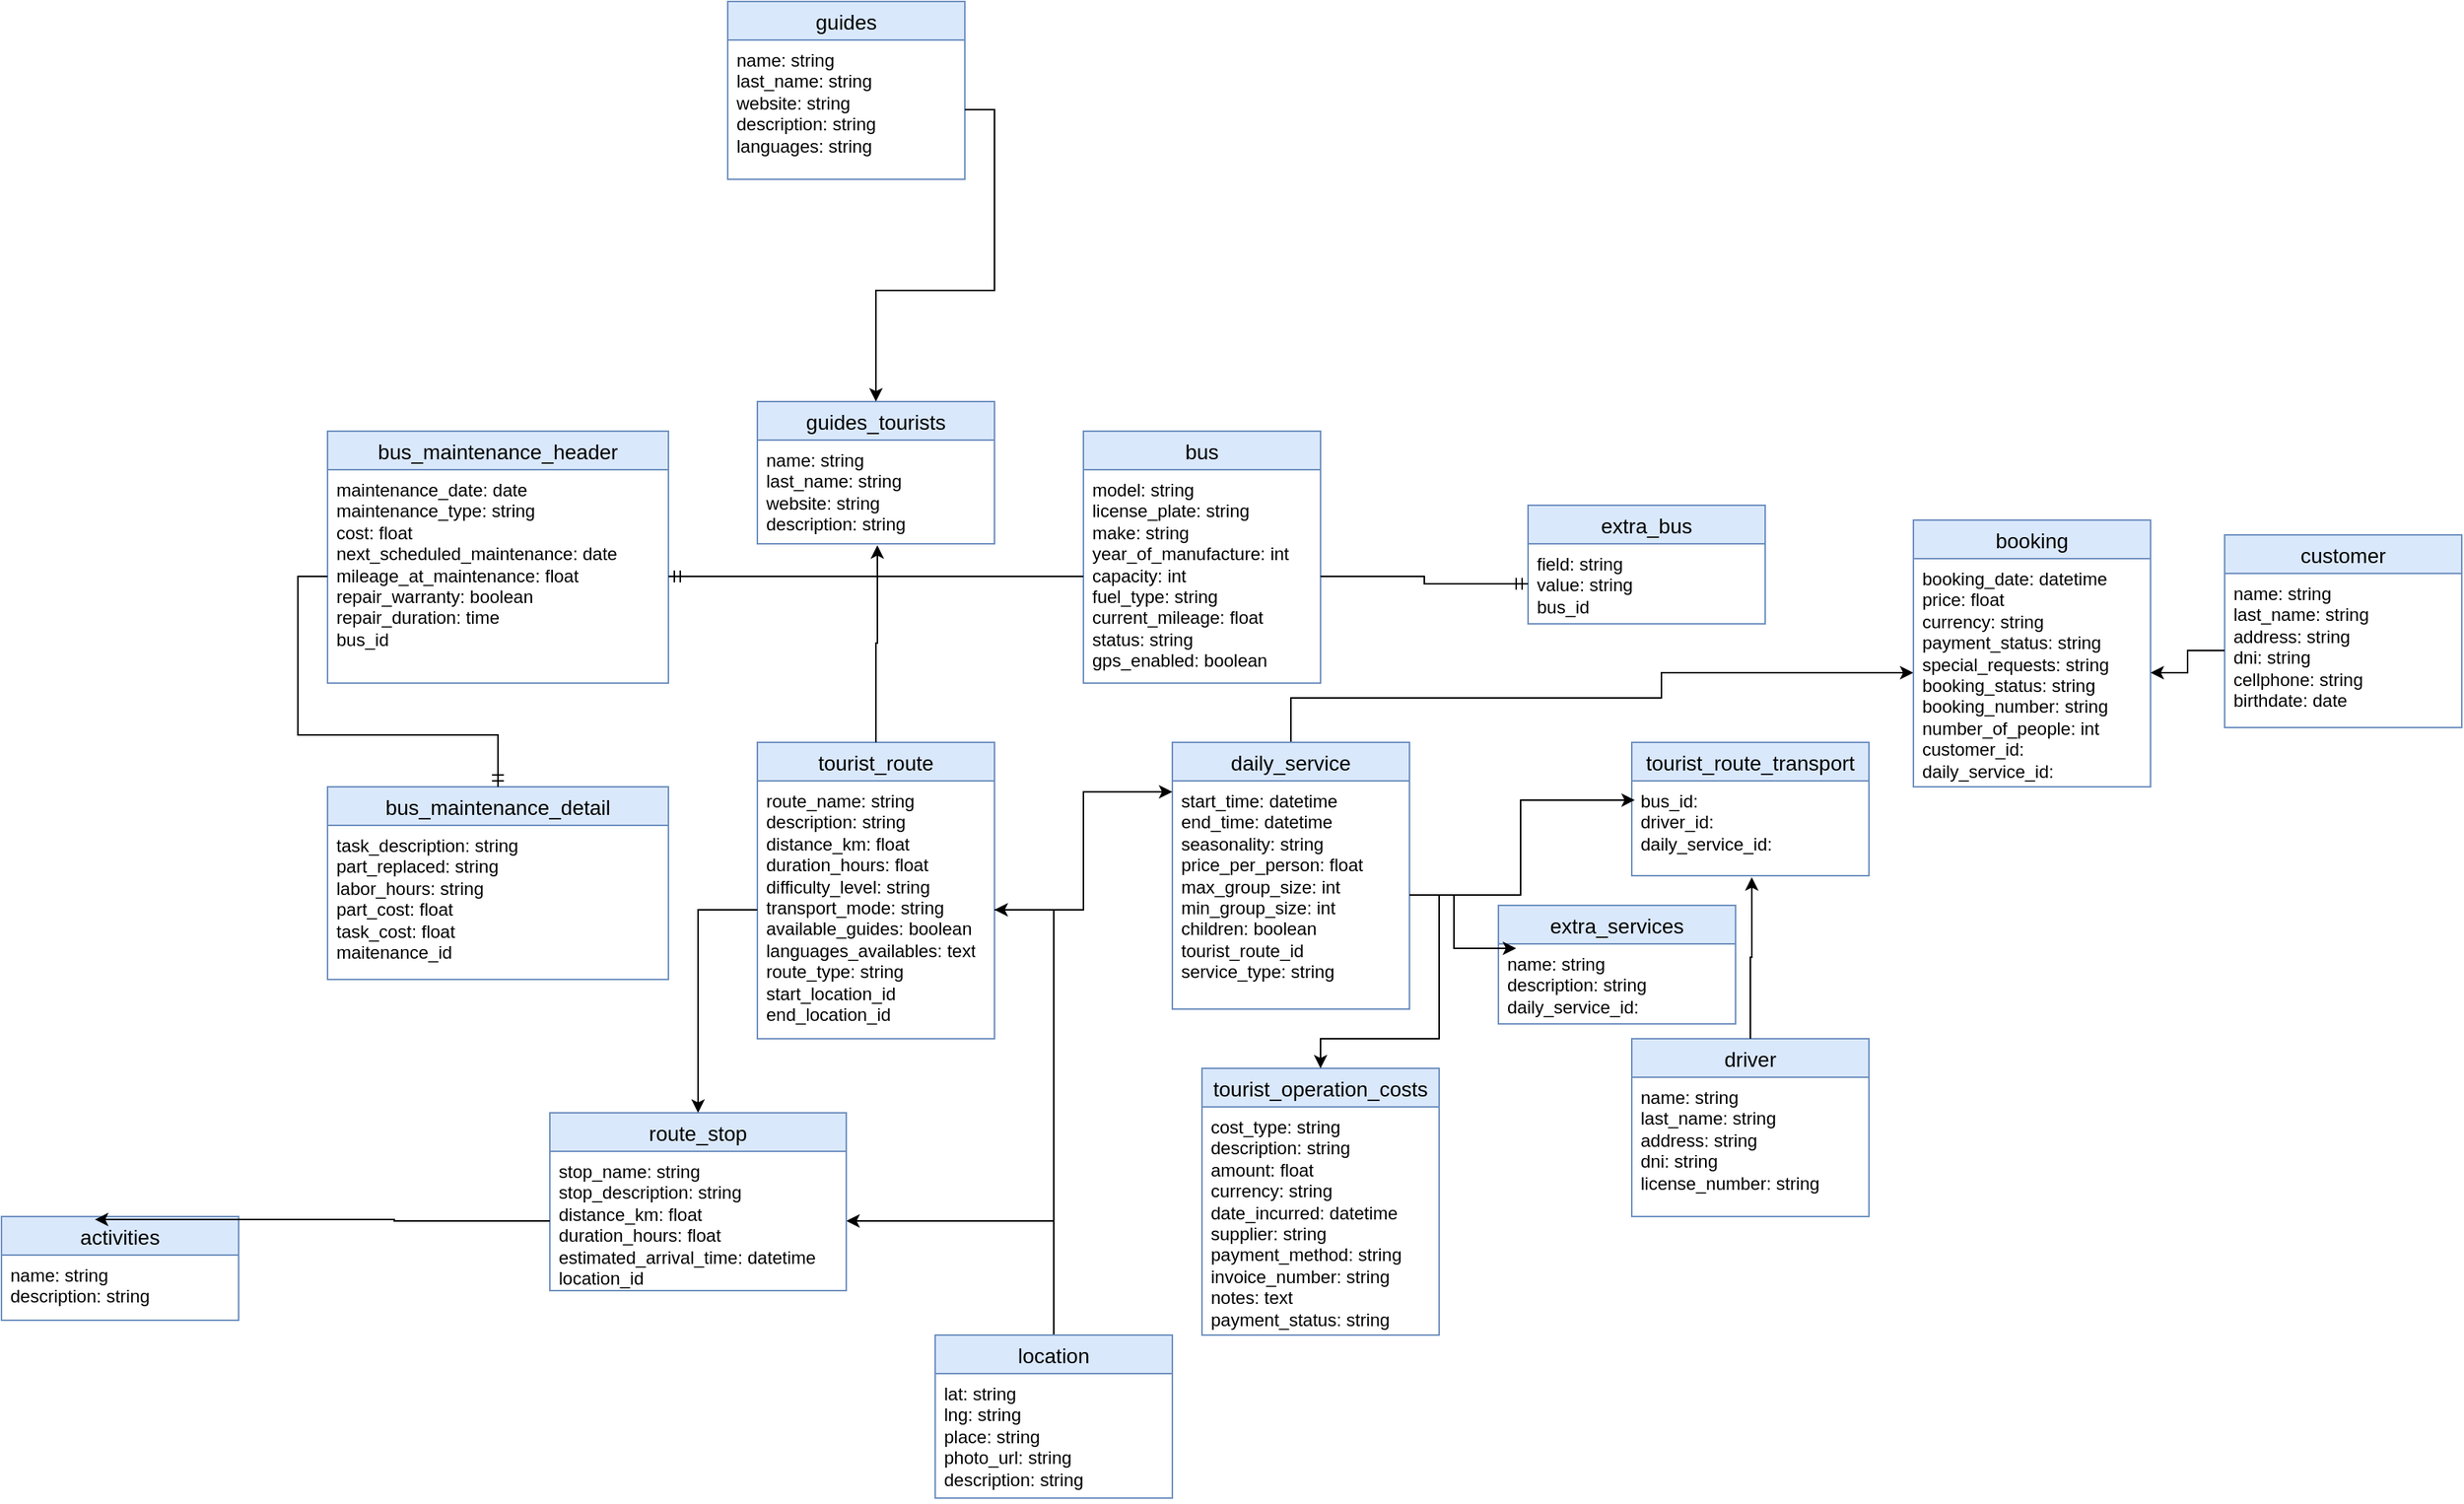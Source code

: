 <mxfile version="24.7.16">
  <diagram name="Page-1" id="pw2DA1CM0hwheiT9RxUd">
    <mxGraphModel grid="1" page="1" gridSize="10" guides="1" tooltips="1" connect="1" arrows="1" fold="1" pageScale="1" pageWidth="827" pageHeight="1169" math="0" shadow="0">
      <root>
        <mxCell id="0" />
        <mxCell id="1" parent="0" />
        <mxCell id="cLJOF_U78zOqiGeqpjYq-3" value="driver" style="swimlane;fontStyle=0;childLayout=stackLayout;horizontal=1;startSize=26;horizontalStack=0;resizeParent=1;resizeParentMax=0;resizeLast=0;collapsible=1;marginBottom=0;align=center;fontSize=14;fillColor=#dae8fc;strokeColor=#6c8ebf;" vertex="1" parent="1">
          <mxGeometry x="950" y="460" width="160" height="120" as="geometry" />
        </mxCell>
        <mxCell id="cLJOF_U78zOqiGeqpjYq-4" value="name: string&lt;div&gt;last_name: string&lt;/div&gt;&lt;div&gt;address: string&lt;/div&gt;&lt;div&gt;dni: string&lt;/div&gt;&lt;div&gt;license_number: string&lt;/div&gt;" style="text;strokeColor=none;fillColor=none;spacingLeft=4;spacingRight=4;overflow=hidden;rotatable=0;points=[[0,0.5],[1,0.5]];portConstraint=eastwest;fontSize=12;whiteSpace=wrap;html=1;" vertex="1" parent="cLJOF_U78zOqiGeqpjYq-3">
          <mxGeometry y="26" width="160" height="94" as="geometry" />
        </mxCell>
        <mxCell id="cLJOF_U78zOqiGeqpjYq-7" value="customer" style="swimlane;fontStyle=0;childLayout=stackLayout;horizontal=1;startSize=26;horizontalStack=0;resizeParent=1;resizeParentMax=0;resizeLast=0;collapsible=1;marginBottom=0;align=center;fontSize=14;fillColor=#dae8fc;strokeColor=#6c8ebf;" vertex="1" parent="1">
          <mxGeometry x="1350" y="120" width="160" height="130" as="geometry" />
        </mxCell>
        <mxCell id="cLJOF_U78zOqiGeqpjYq-8" value="name: string&lt;div&gt;last_name: string&lt;/div&gt;&lt;div&gt;address: string&lt;/div&gt;&lt;div&gt;dni: string&lt;/div&gt;&lt;div&gt;cellphone: string&lt;/div&gt;&lt;div&gt;birthdate: date&lt;/div&gt;" style="text;strokeColor=none;fillColor=none;spacingLeft=4;spacingRight=4;overflow=hidden;rotatable=0;points=[[0,0.5],[1,0.5]];portConstraint=eastwest;fontSize=12;whiteSpace=wrap;html=1;" vertex="1" parent="cLJOF_U78zOqiGeqpjYq-7">
          <mxGeometry y="26" width="160" height="104" as="geometry" />
        </mxCell>
        <mxCell id="cLJOF_U78zOqiGeqpjYq-9" value="bus" style="swimlane;fontStyle=0;childLayout=stackLayout;horizontal=1;startSize=26;horizontalStack=0;resizeParent=1;resizeParentMax=0;resizeLast=0;collapsible=1;marginBottom=0;align=center;fontSize=14;fillColor=#dae8fc;strokeColor=#6c8ebf;" vertex="1" parent="1">
          <mxGeometry x="580" y="50" width="160" height="170" as="geometry" />
        </mxCell>
        <mxCell id="cLJOF_U78zOqiGeqpjYq-10" value="model: string&lt;div&gt;license_plate: string&lt;/div&gt;&lt;div&gt;make: string&lt;/div&gt;&lt;div&gt;year_of_manufacture: int&lt;/div&gt;&lt;div&gt;capacity: int&lt;/div&gt;&lt;div&gt;fuel_type: string&lt;/div&gt;&lt;div&gt;current_mileage: float&lt;/div&gt;&lt;div&gt;status: string&lt;/div&gt;&lt;div&gt;gps_enabled: boolean&lt;/div&gt;&lt;div&gt;&lt;br&gt;&lt;/div&gt;" style="text;strokeColor=none;fillColor=none;spacingLeft=4;spacingRight=4;overflow=hidden;rotatable=0;points=[[0,0.5],[1,0.5]];portConstraint=eastwest;fontSize=12;whiteSpace=wrap;html=1;" vertex="1" parent="cLJOF_U78zOqiGeqpjYq-9">
          <mxGeometry y="26" width="160" height="144" as="geometry" />
        </mxCell>
        <mxCell id="cLJOF_U78zOqiGeqpjYq-11" value="extra_bus" style="swimlane;fontStyle=0;childLayout=stackLayout;horizontal=1;startSize=26;horizontalStack=0;resizeParent=1;resizeParentMax=0;resizeLast=0;collapsible=1;marginBottom=0;align=center;fontSize=14;fillColor=#dae8fc;strokeColor=#6c8ebf;" vertex="1" parent="1">
          <mxGeometry x="880" y="100" width="160" height="80" as="geometry" />
        </mxCell>
        <mxCell id="cLJOF_U78zOqiGeqpjYq-12" value="field: string&lt;div&gt;value: string&lt;br&gt;&lt;div&gt;bus_id&lt;/div&gt;&lt;/div&gt;" style="text;strokeColor=none;fillColor=none;spacingLeft=4;spacingRight=4;overflow=hidden;rotatable=0;points=[[0,0.5],[1,0.5]];portConstraint=eastwest;fontSize=12;whiteSpace=wrap;html=1;" vertex="1" parent="cLJOF_U78zOqiGeqpjYq-11">
          <mxGeometry y="26" width="160" height="54" as="geometry" />
        </mxCell>
        <mxCell id="cLJOF_U78zOqiGeqpjYq-14" value="bus_maintenance_header" style="swimlane;fontStyle=0;childLayout=stackLayout;horizontal=1;startSize=26;horizontalStack=0;resizeParent=1;resizeParentMax=0;resizeLast=0;collapsible=1;marginBottom=0;align=center;fontSize=14;fillColor=#dae8fc;strokeColor=#6c8ebf;" vertex="1" parent="1">
          <mxGeometry x="70" y="50" width="230" height="170" as="geometry" />
        </mxCell>
        <mxCell id="cLJOF_U78zOqiGeqpjYq-15" value="&lt;div&gt;maintenance_date: date&lt;/div&gt;&lt;div&gt;maintenance_type: string&lt;/div&gt;&lt;div&gt;cost: float&lt;/div&gt;&lt;div&gt;next_scheduled_maintenance: date&lt;/div&gt;&lt;div&gt;mileage_at_maintenance: float&lt;/div&gt;&lt;div&gt;repair_warranty: boolean&lt;/div&gt;&lt;div&gt;repair_duration: time&lt;/div&gt;&lt;div&gt;bus_id&lt;/div&gt;" style="text;strokeColor=none;fillColor=none;spacingLeft=4;spacingRight=4;overflow=hidden;rotatable=0;points=[[0,0.5],[1,0.5]];portConstraint=eastwest;fontSize=12;whiteSpace=wrap;html=1;" vertex="1" parent="cLJOF_U78zOqiGeqpjYq-14">
          <mxGeometry y="26" width="230" height="144" as="geometry" />
        </mxCell>
        <mxCell id="cLJOF_U78zOqiGeqpjYq-16" value="bus_maintenance_detail" style="swimlane;fontStyle=0;childLayout=stackLayout;horizontal=1;startSize=26;horizontalStack=0;resizeParent=1;resizeParentMax=0;resizeLast=0;collapsible=1;marginBottom=0;align=center;fontSize=14;fillColor=#dae8fc;strokeColor=#6c8ebf;" vertex="1" parent="1">
          <mxGeometry x="70" y="290" width="230" height="130" as="geometry" />
        </mxCell>
        <mxCell id="cLJOF_U78zOqiGeqpjYq-17" value="task_description: string&lt;div&gt;part_replaced: string&lt;/div&gt;&lt;div&gt;labor_hours: string&lt;/div&gt;&lt;div&gt;part_cost: float&lt;/div&gt;&lt;div&gt;task_cost: float&lt;/div&gt;&lt;div&gt;maitenance_id&lt;/div&gt;" style="text;strokeColor=none;fillColor=none;spacingLeft=4;spacingRight=4;overflow=hidden;rotatable=0;points=[[0,0.5],[1,0.5]];portConstraint=eastwest;fontSize=12;whiteSpace=wrap;html=1;" vertex="1" parent="cLJOF_U78zOqiGeqpjYq-16">
          <mxGeometry y="26" width="230" height="104" as="geometry" />
        </mxCell>
        <mxCell id="cLJOF_U78zOqiGeqpjYq-18" style="edgeStyle=orthogonalEdgeStyle;rounded=0;orthogonalLoop=1;jettySize=auto;html=1;endArrow=ERmandOne;endFill=0;" edge="1" parent="1" source="cLJOF_U78zOqiGeqpjYq-15" target="cLJOF_U78zOqiGeqpjYq-16">
          <mxGeometry relative="1" as="geometry" />
        </mxCell>
        <mxCell id="cLJOF_U78zOqiGeqpjYq-19" style="edgeStyle=orthogonalEdgeStyle;rounded=0;orthogonalLoop=1;jettySize=auto;html=1;endArrow=ERmandOne;endFill=0;" edge="1" parent="1" source="cLJOF_U78zOqiGeqpjYq-10" target="cLJOF_U78zOqiGeqpjYq-15">
          <mxGeometry relative="1" as="geometry" />
        </mxCell>
        <mxCell id="cLJOF_U78zOqiGeqpjYq-20" style="edgeStyle=orthogonalEdgeStyle;rounded=0;orthogonalLoop=1;jettySize=auto;html=1;endArrow=ERmandOne;endFill=0;" edge="1" parent="1" source="cLJOF_U78zOqiGeqpjYq-10" target="cLJOF_U78zOqiGeqpjYq-12">
          <mxGeometry relative="1" as="geometry" />
        </mxCell>
        <mxCell id="cLJOF_U78zOqiGeqpjYq-21" value="tourist_route" style="swimlane;fontStyle=0;childLayout=stackLayout;horizontal=1;startSize=26;horizontalStack=0;resizeParent=1;resizeParentMax=0;resizeLast=0;collapsible=1;marginBottom=0;align=center;fontSize=14;fillColor=#dae8fc;strokeColor=#6c8ebf;" vertex="1" parent="1">
          <mxGeometry x="360" y="260" width="160" height="200" as="geometry" />
        </mxCell>
        <mxCell id="cLJOF_U78zOqiGeqpjYq-22" value="&lt;div&gt;route_name: string&lt;/div&gt;&lt;div&gt;description: string&lt;/div&gt;&lt;div&gt;distance_km: float&lt;/div&gt;&lt;div&gt;duration_hours: float&lt;/div&gt;&lt;div&gt;difficulty_level: string&lt;/div&gt;&lt;div&gt;transport_mode: string&lt;/div&gt;&lt;div&gt;available_guides: boolean&lt;/div&gt;&lt;div&gt;languages_availables: text&lt;/div&gt;&lt;div&gt;route_type: string&lt;/div&gt;&lt;div&gt;start_location_id&lt;/div&gt;&lt;div&gt;end_location_id&lt;/div&gt;&lt;div&gt;&lt;br&gt;&lt;/div&gt;" style="text;strokeColor=none;fillColor=none;spacingLeft=4;spacingRight=4;overflow=hidden;rotatable=0;points=[[0,0.5],[1,0.5]];portConstraint=eastwest;fontSize=12;whiteSpace=wrap;html=1;" vertex="1" parent="cLJOF_U78zOqiGeqpjYq-21">
          <mxGeometry y="26" width="160" height="174" as="geometry" />
        </mxCell>
        <mxCell id="cLJOF_U78zOqiGeqpjYq-37" style="edgeStyle=orthogonalEdgeStyle;rounded=0;orthogonalLoop=1;jettySize=auto;html=1;" edge="1" parent="1" source="cLJOF_U78zOqiGeqpjYq-23" target="cLJOF_U78zOqiGeqpjYq-22">
          <mxGeometry relative="1" as="geometry" />
        </mxCell>
        <mxCell id="cLJOF_U78zOqiGeqpjYq-38" style="edgeStyle=orthogonalEdgeStyle;rounded=0;orthogonalLoop=1;jettySize=auto;html=1;" edge="1" parent="1" source="cLJOF_U78zOqiGeqpjYq-23" target="cLJOF_U78zOqiGeqpjYq-27">
          <mxGeometry relative="1" as="geometry" />
        </mxCell>
        <mxCell id="cLJOF_U78zOqiGeqpjYq-23" value="location" style="swimlane;fontStyle=0;childLayout=stackLayout;horizontal=1;startSize=26;horizontalStack=0;resizeParent=1;resizeParentMax=0;resizeLast=0;collapsible=1;marginBottom=0;align=center;fontSize=14;fillColor=#dae8fc;strokeColor=#6c8ebf;" vertex="1" parent="1">
          <mxGeometry x="480" y="660" width="160" height="110" as="geometry" />
        </mxCell>
        <mxCell id="cLJOF_U78zOqiGeqpjYq-24" value="&lt;div&gt;lat: string&lt;/div&gt;&lt;div&gt;lng: string&lt;/div&gt;&lt;div&gt;place: string&lt;/div&gt;&lt;div&gt;photo_url: string&lt;/div&gt;&lt;div&gt;description: string&lt;/div&gt;" style="text;strokeColor=none;fillColor=none;spacingLeft=4;spacingRight=4;overflow=hidden;rotatable=0;points=[[0,0.5],[1,0.5]];portConstraint=eastwest;fontSize=12;whiteSpace=wrap;html=1;" vertex="1" parent="cLJOF_U78zOqiGeqpjYq-23">
          <mxGeometry y="26" width="160" height="84" as="geometry" />
        </mxCell>
        <mxCell id="cLJOF_U78zOqiGeqpjYq-26" value="route_stop" style="swimlane;fontStyle=0;childLayout=stackLayout;horizontal=1;startSize=26;horizontalStack=0;resizeParent=1;resizeParentMax=0;resizeLast=0;collapsible=1;marginBottom=0;align=center;fontSize=14;fillColor=#dae8fc;strokeColor=#6c8ebf;" vertex="1" parent="1">
          <mxGeometry x="220" y="510" width="200" height="120" as="geometry" />
        </mxCell>
        <mxCell id="cLJOF_U78zOqiGeqpjYq-27" value="&lt;div&gt;stop_name: string&lt;/div&gt;&lt;div&gt;stop_description: string&lt;/div&gt;&lt;div&gt;distance_km: float&lt;/div&gt;&lt;div&gt;duration_hours: float&lt;/div&gt;&lt;div&gt;estimated_arrival_time: datetime&lt;/div&gt;&lt;div&gt;location_id&lt;/div&gt;" style="text;strokeColor=none;fillColor=none;spacingLeft=4;spacingRight=4;overflow=hidden;rotatable=0;points=[[0,0.5],[1,0.5]];portConstraint=eastwest;fontSize=12;whiteSpace=wrap;html=1;" vertex="1" parent="cLJOF_U78zOqiGeqpjYq-26">
          <mxGeometry y="26" width="200" height="94" as="geometry" />
        </mxCell>
        <mxCell id="cLJOF_U78zOqiGeqpjYq-31" style="edgeStyle=orthogonalEdgeStyle;rounded=0;orthogonalLoop=1;jettySize=auto;html=1;" edge="1" parent="1" source="cLJOF_U78zOqiGeqpjYq-22" target="cLJOF_U78zOqiGeqpjYq-26">
          <mxGeometry relative="1" as="geometry" />
        </mxCell>
        <mxCell id="cLJOF_U78zOqiGeqpjYq-32" value="activities" style="swimlane;fontStyle=0;childLayout=stackLayout;horizontal=1;startSize=26;horizontalStack=0;resizeParent=1;resizeParentMax=0;resizeLast=0;collapsible=1;marginBottom=0;align=center;fontSize=14;fillColor=#dae8fc;strokeColor=#6c8ebf;" vertex="1" parent="1">
          <mxGeometry x="-150" y="580" width="160" height="70" as="geometry" />
        </mxCell>
        <mxCell id="cLJOF_U78zOqiGeqpjYq-33" value="name: string&lt;div&gt;description: string&lt;/div&gt;" style="text;strokeColor=none;fillColor=none;spacingLeft=4;spacingRight=4;overflow=hidden;rotatable=0;points=[[0,0.5],[1,0.5]];portConstraint=eastwest;fontSize=12;whiteSpace=wrap;html=1;" vertex="1" parent="cLJOF_U78zOqiGeqpjYq-32">
          <mxGeometry y="26" width="160" height="44" as="geometry" />
        </mxCell>
        <mxCell id="cLJOF_U78zOqiGeqpjYq-34" style="edgeStyle=orthogonalEdgeStyle;rounded=0;orthogonalLoop=1;jettySize=auto;html=1;entryX=0.394;entryY=0.029;entryDx=0;entryDy=0;entryPerimeter=0;" edge="1" parent="1" source="cLJOF_U78zOqiGeqpjYq-27" target="cLJOF_U78zOqiGeqpjYq-32">
          <mxGeometry relative="1" as="geometry" />
        </mxCell>
        <mxCell id="cLJOF_U78zOqiGeqpjYq-51" style="edgeStyle=orthogonalEdgeStyle;rounded=0;orthogonalLoop=1;jettySize=auto;html=1;entryX=0;entryY=0.5;entryDx=0;entryDy=0;" edge="1" parent="1" source="cLJOF_U78zOqiGeqpjYq-35" target="cLJOF_U78zOqiGeqpjYq-48">
          <mxGeometry relative="1" as="geometry">
            <Array as="points">
              <mxPoint x="720" y="230" />
              <mxPoint x="970" y="230" />
              <mxPoint x="970" y="213" />
            </Array>
          </mxGeometry>
        </mxCell>
        <mxCell id="cLJOF_U78zOqiGeqpjYq-35" value="daily_service" style="swimlane;fontStyle=0;childLayout=stackLayout;horizontal=1;startSize=26;horizontalStack=0;resizeParent=1;resizeParentMax=0;resizeLast=0;collapsible=1;marginBottom=0;align=center;fontSize=14;fillColor=#dae8fc;strokeColor=#6c8ebf;" vertex="1" parent="1">
          <mxGeometry x="640" y="260" width="160" height="180" as="geometry" />
        </mxCell>
        <mxCell id="cLJOF_U78zOqiGeqpjYq-36" value="start_time: datetime&lt;div&gt;end_time: datetime&lt;/div&gt;&lt;div&gt;seasonality: string&lt;/div&gt;&lt;div&gt;price_per_person: float&lt;/div&gt;&lt;div&gt;max_group_size: int&lt;/div&gt;&lt;div&gt;min_group_size: int&lt;/div&gt;&lt;div&gt;children: boolean&lt;/div&gt;&lt;div&gt;tourist_route_id&lt;/div&gt;&lt;div&gt;service_type: string&lt;/div&gt;" style="text;strokeColor=none;fillColor=none;spacingLeft=4;spacingRight=4;overflow=hidden;rotatable=0;points=[[0,0.5],[1,0.5]];portConstraint=eastwest;fontSize=12;whiteSpace=wrap;html=1;" vertex="1" parent="cLJOF_U78zOqiGeqpjYq-35">
          <mxGeometry y="26" width="160" height="154" as="geometry" />
        </mxCell>
        <mxCell id="cLJOF_U78zOqiGeqpjYq-39" style="edgeStyle=orthogonalEdgeStyle;rounded=0;orthogonalLoop=1;jettySize=auto;html=1;entryX=0;entryY=0.048;entryDx=0;entryDy=0;entryPerimeter=0;" edge="1" parent="1" source="cLJOF_U78zOqiGeqpjYq-22" target="cLJOF_U78zOqiGeqpjYq-36">
          <mxGeometry relative="1" as="geometry" />
        </mxCell>
        <mxCell id="cLJOF_U78zOqiGeqpjYq-40" value="tourist_route_transport" style="swimlane;fontStyle=0;childLayout=stackLayout;horizontal=1;startSize=26;horizontalStack=0;resizeParent=1;resizeParentMax=0;resizeLast=0;collapsible=1;marginBottom=0;align=center;fontSize=14;fillColor=#dae8fc;strokeColor=#6c8ebf;" vertex="1" parent="1">
          <mxGeometry x="950" y="260" width="160" height="90" as="geometry" />
        </mxCell>
        <mxCell id="cLJOF_U78zOqiGeqpjYq-41" value="bus_id:&lt;div&gt;driver_id:&lt;/div&gt;&lt;div&gt;daily_service_id:&lt;/div&gt;" style="text;strokeColor=none;fillColor=none;spacingLeft=4;spacingRight=4;overflow=hidden;rotatable=0;points=[[0,0.5],[1,0.5]];portConstraint=eastwest;fontSize=12;whiteSpace=wrap;html=1;" vertex="1" parent="cLJOF_U78zOqiGeqpjYq-40">
          <mxGeometry y="26" width="160" height="64" as="geometry" />
        </mxCell>
        <mxCell id="cLJOF_U78zOqiGeqpjYq-42" style="edgeStyle=orthogonalEdgeStyle;rounded=0;orthogonalLoop=1;jettySize=auto;html=1;entryX=0.013;entryY=0.203;entryDx=0;entryDy=0;entryPerimeter=0;" edge="1" parent="1" source="cLJOF_U78zOqiGeqpjYq-36" target="cLJOF_U78zOqiGeqpjYq-41">
          <mxGeometry relative="1" as="geometry" />
        </mxCell>
        <mxCell id="cLJOF_U78zOqiGeqpjYq-43" style="edgeStyle=orthogonalEdgeStyle;rounded=0;orthogonalLoop=1;jettySize=auto;html=1;entryX=0.506;entryY=1.016;entryDx=0;entryDy=0;entryPerimeter=0;" edge="1" parent="1" source="cLJOF_U78zOqiGeqpjYq-3" target="cLJOF_U78zOqiGeqpjYq-41">
          <mxGeometry relative="1" as="geometry" />
        </mxCell>
        <mxCell id="cLJOF_U78zOqiGeqpjYq-44" value="tourist_operation_costs" style="swimlane;fontStyle=0;childLayout=stackLayout;horizontal=1;startSize=26;horizontalStack=0;resizeParent=1;resizeParentMax=0;resizeLast=0;collapsible=1;marginBottom=0;align=center;fontSize=14;fillColor=#dae8fc;strokeColor=#6c8ebf;" vertex="1" parent="1">
          <mxGeometry x="660" y="480" width="160" height="180" as="geometry" />
        </mxCell>
        <mxCell id="cLJOF_U78zOqiGeqpjYq-45" value="cost_type: string&lt;div&gt;description: string&lt;/div&gt;&lt;div&gt;amount: float&lt;/div&gt;&lt;div&gt;currency: string&lt;/div&gt;&lt;div&gt;date_incurred: datetime&lt;/div&gt;&lt;div&gt;supplier: string&lt;/div&gt;&lt;div&gt;payment_method: string&lt;/div&gt;&lt;div&gt;invoice_number: string&lt;/div&gt;&lt;div&gt;notes: text&lt;/div&gt;&lt;div&gt;payment_status: string&lt;/div&gt;" style="text;strokeColor=none;fillColor=none;spacingLeft=4;spacingRight=4;overflow=hidden;rotatable=0;points=[[0,0.5],[1,0.5]];portConstraint=eastwest;fontSize=12;whiteSpace=wrap;html=1;" vertex="1" parent="cLJOF_U78zOqiGeqpjYq-44">
          <mxGeometry y="26" width="160" height="154" as="geometry" />
        </mxCell>
        <mxCell id="cLJOF_U78zOqiGeqpjYq-46" style="edgeStyle=orthogonalEdgeStyle;rounded=0;orthogonalLoop=1;jettySize=auto;html=1;entryX=0.5;entryY=0;entryDx=0;entryDy=0;" edge="1" parent="1" source="cLJOF_U78zOqiGeqpjYq-36" target="cLJOF_U78zOqiGeqpjYq-44">
          <mxGeometry relative="1" as="geometry" />
        </mxCell>
        <mxCell id="cLJOF_U78zOqiGeqpjYq-47" value="booking" style="swimlane;fontStyle=0;childLayout=stackLayout;horizontal=1;startSize=26;horizontalStack=0;resizeParent=1;resizeParentMax=0;resizeLast=0;collapsible=1;marginBottom=0;align=center;fontSize=14;fillColor=#dae8fc;strokeColor=#6c8ebf;" vertex="1" parent="1">
          <mxGeometry x="1140" y="110" width="160" height="180" as="geometry" />
        </mxCell>
        <mxCell id="cLJOF_U78zOqiGeqpjYq-48" value="booking_date: datetime&lt;div&gt;price: float&lt;/div&gt;&lt;div&gt;currency: string&lt;/div&gt;&lt;div&gt;payment_status: string&lt;/div&gt;&lt;div&gt;special_requests: string&lt;/div&gt;&lt;div&gt;booking_status: string&lt;/div&gt;&lt;div&gt;booking_number: string&lt;/div&gt;&lt;div&gt;number_of_people: int&lt;/div&gt;&lt;div&gt;customer_id:&lt;/div&gt;&lt;div&gt;daily_service_id:&lt;/div&gt;" style="text;strokeColor=none;fillColor=none;spacingLeft=4;spacingRight=4;overflow=hidden;rotatable=0;points=[[0,0.5],[1,0.5]];portConstraint=eastwest;fontSize=12;whiteSpace=wrap;html=1;" vertex="1" parent="cLJOF_U78zOqiGeqpjYq-47">
          <mxGeometry y="26" width="160" height="154" as="geometry" />
        </mxCell>
        <mxCell id="cLJOF_U78zOqiGeqpjYq-50" style="edgeStyle=orthogonalEdgeStyle;rounded=0;orthogonalLoop=1;jettySize=auto;html=1;" edge="1" parent="1" source="cLJOF_U78zOqiGeqpjYq-8" target="cLJOF_U78zOqiGeqpjYq-48">
          <mxGeometry relative="1" as="geometry" />
        </mxCell>
        <mxCell id="cLJOF_U78zOqiGeqpjYq-52" value="extra_services" style="swimlane;fontStyle=0;childLayout=stackLayout;horizontal=1;startSize=26;horizontalStack=0;resizeParent=1;resizeParentMax=0;resizeLast=0;collapsible=1;marginBottom=0;align=center;fontSize=14;fillColor=#dae8fc;strokeColor=#6c8ebf;" vertex="1" parent="1">
          <mxGeometry x="860" y="370" width="160" height="80" as="geometry" />
        </mxCell>
        <mxCell id="cLJOF_U78zOqiGeqpjYq-53" value="&lt;div&gt;name: string&lt;/div&gt;&lt;div&gt;&lt;div&gt;description: string&lt;/div&gt;&lt;/div&gt;&lt;div&gt;daily_service_id:&lt;/div&gt;" style="text;strokeColor=none;fillColor=none;spacingLeft=4;spacingRight=4;overflow=hidden;rotatable=0;points=[[0,0.5],[1,0.5]];portConstraint=eastwest;fontSize=12;whiteSpace=wrap;html=1;" vertex="1" parent="cLJOF_U78zOqiGeqpjYq-52">
          <mxGeometry y="26" width="160" height="54" as="geometry" />
        </mxCell>
        <mxCell id="cLJOF_U78zOqiGeqpjYq-54" style="edgeStyle=orthogonalEdgeStyle;rounded=0;orthogonalLoop=1;jettySize=auto;html=1;entryX=0.075;entryY=0.056;entryDx=0;entryDy=0;entryPerimeter=0;" edge="1" parent="1" source="cLJOF_U78zOqiGeqpjYq-36" target="cLJOF_U78zOqiGeqpjYq-53">
          <mxGeometry relative="1" as="geometry" />
        </mxCell>
        <mxCell id="cLJOF_U78zOqiGeqpjYq-55" value="guides" style="swimlane;fontStyle=0;childLayout=stackLayout;horizontal=1;startSize=26;horizontalStack=0;resizeParent=1;resizeParentMax=0;resizeLast=0;collapsible=1;marginBottom=0;align=center;fontSize=14;fillColor=#dae8fc;strokeColor=#6c8ebf;" vertex="1" parent="1">
          <mxGeometry x="340" y="-240" width="160" height="120" as="geometry" />
        </mxCell>
        <mxCell id="cLJOF_U78zOqiGeqpjYq-56" value="name: string&lt;div&gt;last_name: string&lt;/div&gt;&lt;div&gt;website: string&lt;/div&gt;&lt;div&gt;description: string&lt;/div&gt;&lt;div&gt;languages: string&lt;/div&gt;" style="text;strokeColor=none;fillColor=none;spacingLeft=4;spacingRight=4;overflow=hidden;rotatable=0;points=[[0,0.5],[1,0.5]];portConstraint=eastwest;fontSize=12;whiteSpace=wrap;html=1;" vertex="1" parent="cLJOF_U78zOqiGeqpjYq-55">
          <mxGeometry y="26" width="160" height="94" as="geometry" />
        </mxCell>
        <mxCell id="cLJOF_U78zOqiGeqpjYq-57" value="guides_tourists" style="swimlane;fontStyle=0;childLayout=stackLayout;horizontal=1;startSize=26;horizontalStack=0;resizeParent=1;resizeParentMax=0;resizeLast=0;collapsible=1;marginBottom=0;align=center;fontSize=14;fillColor=#dae8fc;strokeColor=#6c8ebf;" vertex="1" parent="1">
          <mxGeometry x="360" y="30" width="160" height="96" as="geometry" />
        </mxCell>
        <mxCell id="cLJOF_U78zOqiGeqpjYq-58" value="name: string&lt;div&gt;last_name: string&lt;/div&gt;&lt;div&gt;website: string&lt;/div&gt;&lt;div&gt;description: string&lt;/div&gt;" style="text;strokeColor=none;fillColor=none;spacingLeft=4;spacingRight=4;overflow=hidden;rotatable=0;points=[[0,0.5],[1,0.5]];portConstraint=eastwest;fontSize=12;whiteSpace=wrap;html=1;" vertex="1" parent="cLJOF_U78zOqiGeqpjYq-57">
          <mxGeometry y="26" width="160" height="70" as="geometry" />
        </mxCell>
        <mxCell id="cLJOF_U78zOqiGeqpjYq-59" style="edgeStyle=orthogonalEdgeStyle;rounded=0;orthogonalLoop=1;jettySize=auto;html=1;entryX=0.5;entryY=0;entryDx=0;entryDy=0;" edge="1" parent="1" source="cLJOF_U78zOqiGeqpjYq-56" target="cLJOF_U78zOqiGeqpjYq-57">
          <mxGeometry relative="1" as="geometry" />
        </mxCell>
        <mxCell id="cLJOF_U78zOqiGeqpjYq-60" style="edgeStyle=orthogonalEdgeStyle;rounded=0;orthogonalLoop=1;jettySize=auto;html=1;entryX=0.506;entryY=1.014;entryDx=0;entryDy=0;entryPerimeter=0;" edge="1" parent="1" source="cLJOF_U78zOqiGeqpjYq-21" target="cLJOF_U78zOqiGeqpjYq-58">
          <mxGeometry relative="1" as="geometry" />
        </mxCell>
      </root>
    </mxGraphModel>
  </diagram>
</mxfile>
